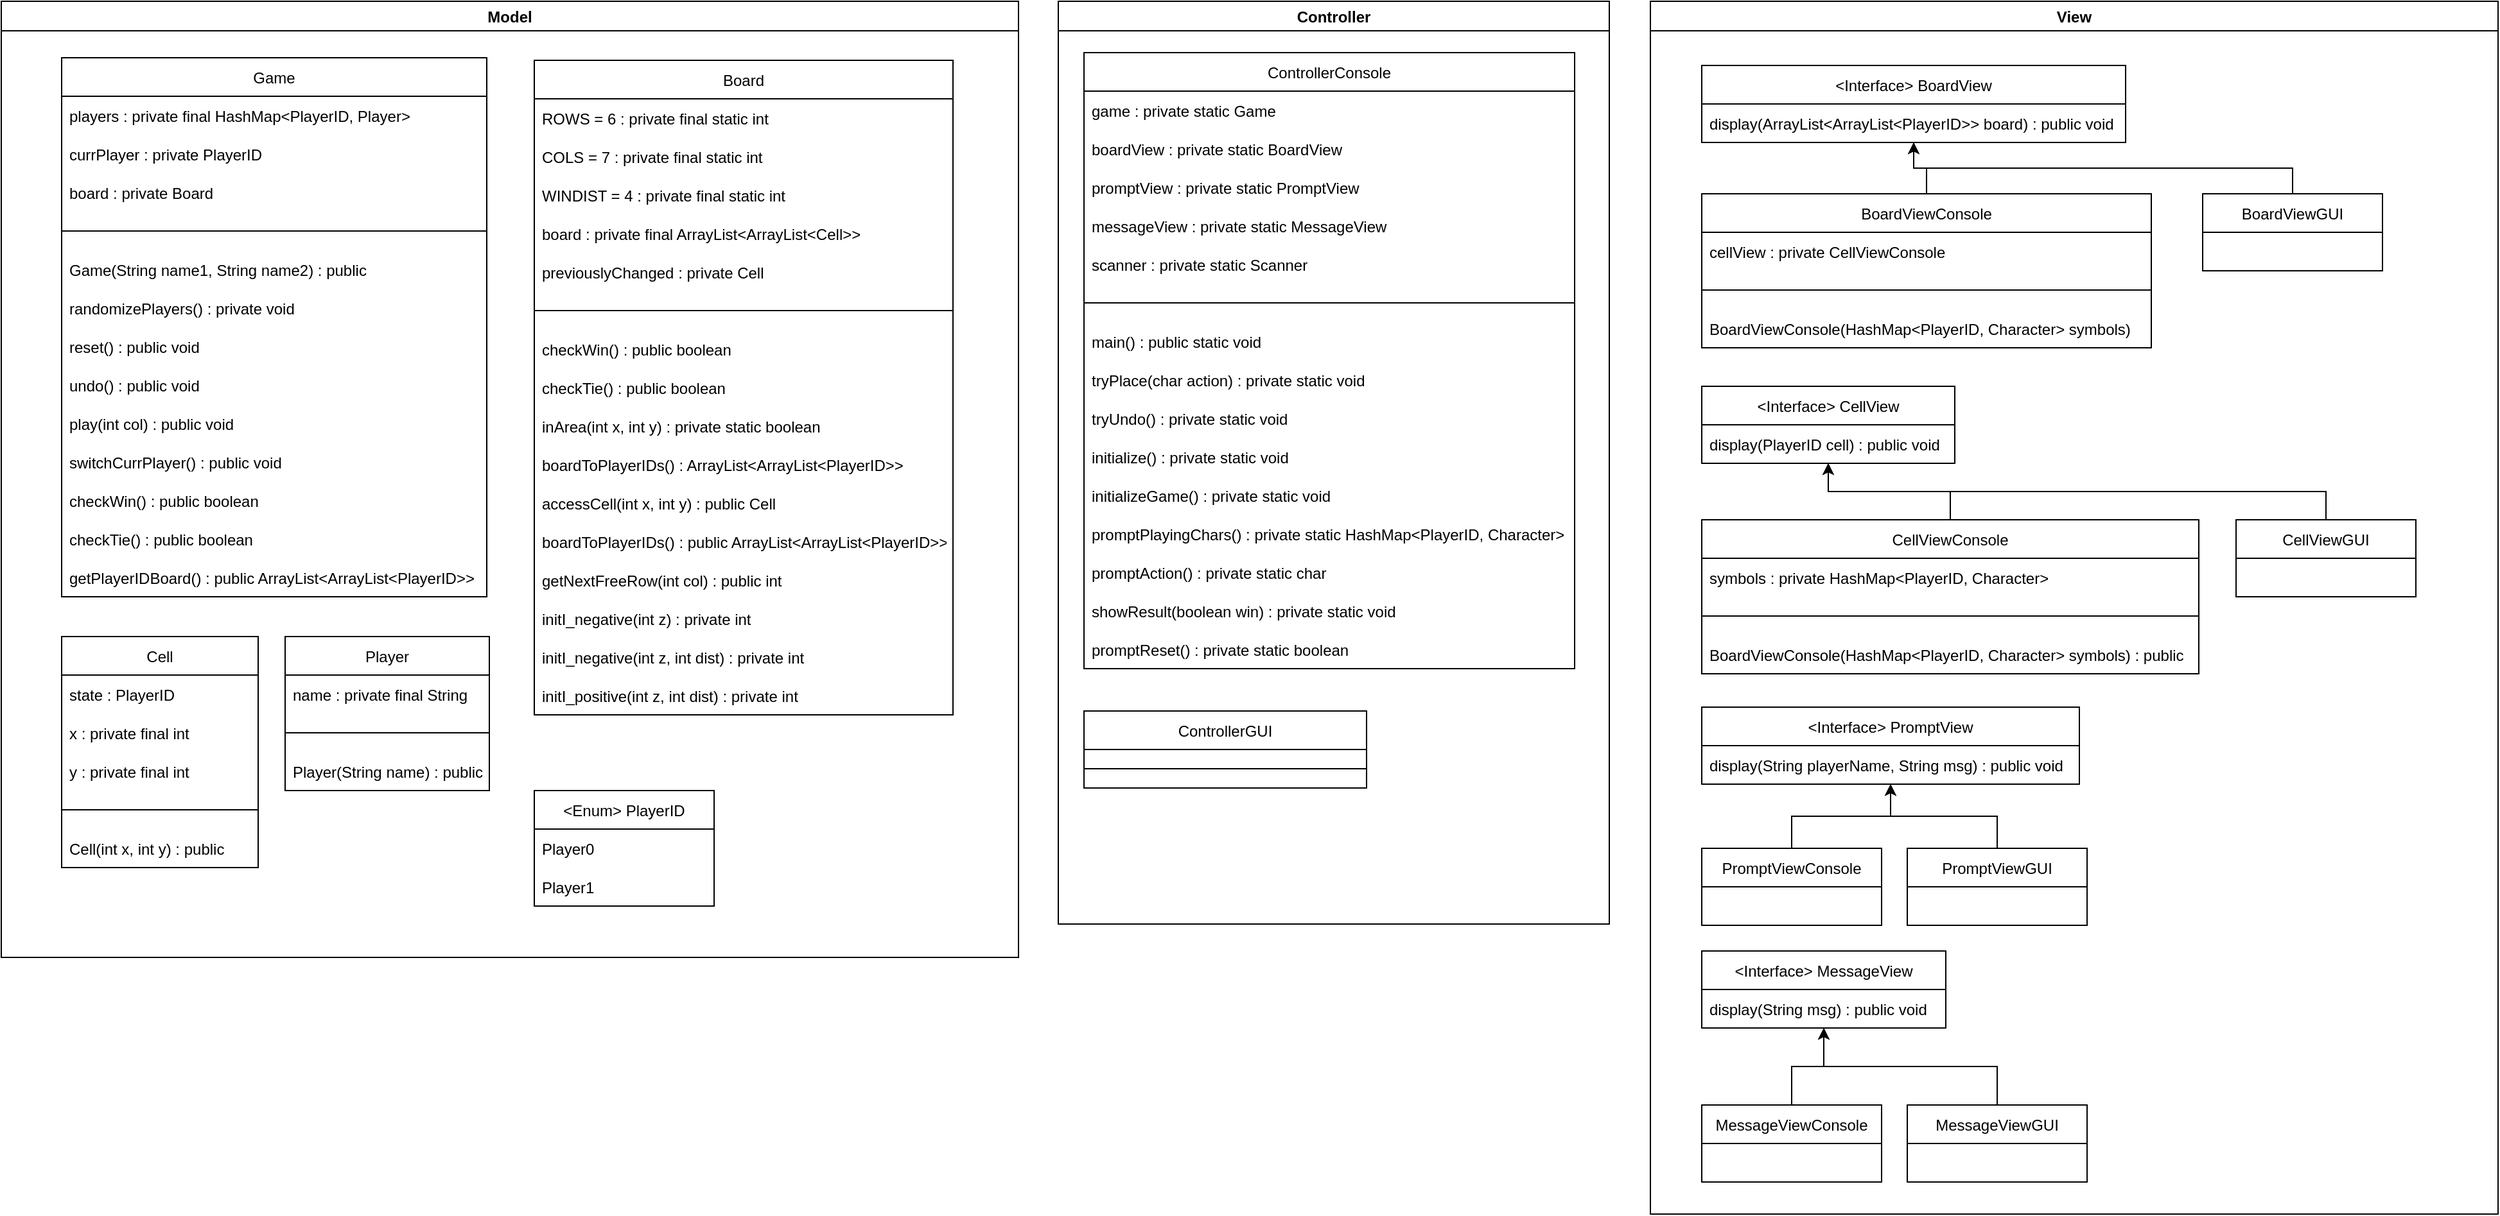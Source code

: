 <mxfile version="16.5.1" type="device"><diagram id="55qoOchoDbkKfNcyNs1X" name="Seite-1"><mxGraphModel dx="3189" dy="2529" grid="0" gridSize="10" guides="1" tooltips="1" connect="1" arrows="1" fold="1" page="1" pageScale="1" pageWidth="1169" pageHeight="827" math="0" shadow="0"><root><mxCell id="0"/><mxCell id="1" parent="0"/><mxCell id="ceudJ_1B5b3CFLrJIza5-86" value="Model" style="swimlane;" parent="1" vertex="1"><mxGeometry x="73" y="124" width="792" height="745" as="geometry"><mxRectangle x="20" y="20" width="70" height="23" as="alternateBounds"/></mxGeometry></mxCell><mxCell id="ceudJ_1B5b3CFLrJIza5-87" value="Player" style="swimlane;fontStyle=0;childLayout=stackLayout;horizontal=1;startSize=30;horizontalStack=0;resizeParent=1;resizeParentMax=0;resizeLast=0;collapsible=1;marginBottom=0;" parent="ceudJ_1B5b3CFLrJIza5-86" vertex="1"><mxGeometry x="221" y="495" width="159" height="120" as="geometry"/></mxCell><mxCell id="ceudJ_1B5b3CFLrJIza5-88" value="name : private final String" style="text;strokeColor=none;fillColor=none;align=left;verticalAlign=middle;spacingLeft=4;spacingRight=4;overflow=hidden;points=[[0,0.5],[1,0.5]];portConstraint=eastwest;rotatable=0;" parent="ceudJ_1B5b3CFLrJIza5-87" vertex="1"><mxGeometry y="30" width="159" height="30" as="geometry"/></mxCell><mxCell id="ceudJ_1B5b3CFLrJIza5-89" value="" style="endArrow=none;html=1;rounded=0;exitX=0;exitY=0.5;exitDx=0;exitDy=0;entryX=1;entryY=0.5;entryDx=0;entryDy=0;" parent="ceudJ_1B5b3CFLrJIza5-87" source="ceudJ_1B5b3CFLrJIza5-90" target="ceudJ_1B5b3CFLrJIza5-90" edge="1"><mxGeometry width="50" height="50" relative="1" as="geometry"><mxPoint x="40" y="-60" as="sourcePoint"/><mxPoint x="90" y="-110" as="targetPoint"/></mxGeometry></mxCell><mxCell id="ceudJ_1B5b3CFLrJIza5-90" value="   " style="text;strokeColor=none;fillColor=none;align=left;verticalAlign=middle;spacingLeft=4;spacingRight=4;overflow=hidden;points=[[0,0.5],[1,0.5]];portConstraint=eastwest;rotatable=0;" parent="ceudJ_1B5b3CFLrJIza5-87" vertex="1"><mxGeometry y="60" width="159" height="30" as="geometry"/></mxCell><mxCell id="9XoL0k8KjnPpFSTtQP65-4" value="Player(String name) : public" style="text;strokeColor=none;fillColor=none;align=left;verticalAlign=middle;spacingLeft=4;spacingRight=4;overflow=hidden;points=[[0,0.5],[1,0.5]];portConstraint=eastwest;rotatable=0;" parent="ceudJ_1B5b3CFLrJIza5-87" vertex="1"><mxGeometry y="90" width="159" height="30" as="geometry"/></mxCell><mxCell id="ceudJ_1B5b3CFLrJIza5-92" value="Cell" style="swimlane;fontStyle=0;childLayout=stackLayout;horizontal=1;startSize=30;horizontalStack=0;resizeParent=1;resizeParentMax=0;resizeLast=0;collapsible=1;marginBottom=0;" parent="ceudJ_1B5b3CFLrJIza5-86" vertex="1"><mxGeometry x="47" y="495" width="153" height="180" as="geometry"/></mxCell><mxCell id="ceudJ_1B5b3CFLrJIza5-93" value="state : PlayerID" style="text;strokeColor=none;fillColor=none;align=left;verticalAlign=middle;spacingLeft=4;spacingRight=4;overflow=hidden;points=[[0,0.5],[1,0.5]];portConstraint=eastwest;rotatable=0;" parent="ceudJ_1B5b3CFLrJIza5-92" vertex="1"><mxGeometry y="30" width="153" height="30" as="geometry"/></mxCell><mxCell id="9XoL0k8KjnPpFSTtQP65-5" value="x : private final int" style="text;strokeColor=none;fillColor=none;align=left;verticalAlign=middle;spacingLeft=4;spacingRight=4;overflow=hidden;points=[[0,0.5],[1,0.5]];portConstraint=eastwest;rotatable=0;" parent="ceudJ_1B5b3CFLrJIza5-92" vertex="1"><mxGeometry y="60" width="153" height="30" as="geometry"/></mxCell><mxCell id="9XoL0k8KjnPpFSTtQP65-6" value="y : private final int" style="text;strokeColor=none;fillColor=none;align=left;verticalAlign=middle;spacingLeft=4;spacingRight=4;overflow=hidden;points=[[0,0.5],[1,0.5]];portConstraint=eastwest;rotatable=0;" parent="ceudJ_1B5b3CFLrJIza5-92" vertex="1"><mxGeometry y="90" width="153" height="30" as="geometry"/></mxCell><mxCell id="ceudJ_1B5b3CFLrJIza5-94" value="   " style="text;strokeColor=none;fillColor=none;align=left;verticalAlign=middle;spacingLeft=4;spacingRight=4;overflow=hidden;points=[[0,0.5],[1,0.5]];portConstraint=eastwest;rotatable=0;" parent="ceudJ_1B5b3CFLrJIza5-92" vertex="1"><mxGeometry y="120" width="153" height="30" as="geometry"/></mxCell><mxCell id="ceudJ_1B5b3CFLrJIza5-96" value="" style="endArrow=none;html=1;rounded=0;exitX=0;exitY=0.5;exitDx=0;exitDy=0;entryX=1;entryY=0.5;entryDx=0;entryDy=0;" parent="ceudJ_1B5b3CFLrJIza5-92" source="ceudJ_1B5b3CFLrJIza5-94" target="ceudJ_1B5b3CFLrJIza5-94" edge="1"><mxGeometry width="50" height="50" relative="1" as="geometry"><mxPoint x="380" y="160" as="sourcePoint"/><mxPoint x="430" y="110" as="targetPoint"/></mxGeometry></mxCell><mxCell id="9XoL0k8KjnPpFSTtQP65-7" value="Cell(int x, int y) : public" style="text;strokeColor=none;fillColor=none;align=left;verticalAlign=middle;spacingLeft=4;spacingRight=4;overflow=hidden;points=[[0,0.5],[1,0.5]];portConstraint=eastwest;rotatable=0;" parent="ceudJ_1B5b3CFLrJIza5-92" vertex="1"><mxGeometry y="150" width="153" height="30" as="geometry"/></mxCell><mxCell id="ceudJ_1B5b3CFLrJIza5-111" value="&lt;Enum&gt; PlayerID" style="swimlane;fontStyle=0;childLayout=stackLayout;horizontal=1;startSize=30;horizontalStack=0;resizeParent=1;resizeParentMax=0;resizeLast=0;collapsible=1;marginBottom=0;" parent="ceudJ_1B5b3CFLrJIza5-86" vertex="1"><mxGeometry x="415" y="615" width="140" height="90" as="geometry"/></mxCell><mxCell id="ceudJ_1B5b3CFLrJIza5-112" value="Player0" style="text;strokeColor=none;fillColor=none;align=left;verticalAlign=middle;spacingLeft=4;spacingRight=4;overflow=hidden;points=[[0,0.5],[1,0.5]];portConstraint=eastwest;rotatable=0;" parent="ceudJ_1B5b3CFLrJIza5-111" vertex="1"><mxGeometry y="30" width="140" height="30" as="geometry"/></mxCell><mxCell id="ceudJ_1B5b3CFLrJIza5-113" value="Player1" style="text;strokeColor=none;fillColor=none;align=left;verticalAlign=middle;spacingLeft=4;spacingRight=4;overflow=hidden;points=[[0,0.5],[1,0.5]];portConstraint=eastwest;rotatable=0;" parent="ceudJ_1B5b3CFLrJIza5-111" vertex="1"><mxGeometry y="60" width="140" height="30" as="geometry"/></mxCell><mxCell id="ceudJ_1B5b3CFLrJIza5-114" value="Game" style="swimlane;fontStyle=0;childLayout=stackLayout;horizontal=1;startSize=30;horizontalStack=0;resizeParent=1;resizeParentMax=0;resizeLast=0;collapsible=1;marginBottom=0;" parent="ceudJ_1B5b3CFLrJIza5-86" vertex="1"><mxGeometry x="47" y="44" width="331" height="420" as="geometry"/></mxCell><mxCell id="ceudJ_1B5b3CFLrJIza5-115" value="players : private final HashMap&lt;PlayerID, Player&gt;" style="text;strokeColor=none;fillColor=none;align=left;verticalAlign=middle;spacingLeft=4;spacingRight=4;overflow=hidden;points=[[0,0.5],[1,0.5]];portConstraint=eastwest;rotatable=0;" parent="ceudJ_1B5b3CFLrJIza5-114" vertex="1"><mxGeometry y="30" width="331" height="30" as="geometry"/></mxCell><mxCell id="ceudJ_1B5b3CFLrJIza5-116" value="" style="endArrow=none;html=1;rounded=0;exitX=0;exitY=0.5;exitDx=0;exitDy=0;entryX=1;entryY=0.5;entryDx=0;entryDy=0;" parent="ceudJ_1B5b3CFLrJIza5-114" source="ceudJ_1B5b3CFLrJIza5-119" target="ceudJ_1B5b3CFLrJIza5-119" edge="1"><mxGeometry width="50" height="50" relative="1" as="geometry"><mxPoint x="-500" y="-95" as="sourcePoint"/><mxPoint x="-450" y="-145" as="targetPoint"/></mxGeometry></mxCell><mxCell id="ceudJ_1B5b3CFLrJIza5-117" value="currPlayer : private PlayerID" style="text;strokeColor=none;fillColor=none;align=left;verticalAlign=middle;spacingLeft=4;spacingRight=4;overflow=hidden;points=[[0,0.5],[1,0.5]];portConstraint=eastwest;rotatable=0;" parent="ceudJ_1B5b3CFLrJIza5-114" vertex="1"><mxGeometry y="60" width="331" height="30" as="geometry"/></mxCell><mxCell id="ceudJ_1B5b3CFLrJIza5-118" value="board : private Board" style="text;strokeColor=none;fillColor=none;align=left;verticalAlign=middle;spacingLeft=4;spacingRight=4;overflow=hidden;points=[[0,0.5],[1,0.5]];portConstraint=eastwest;rotatable=0;" parent="ceudJ_1B5b3CFLrJIza5-114" vertex="1"><mxGeometry y="90" width="331" height="30" as="geometry"/></mxCell><mxCell id="ceudJ_1B5b3CFLrJIza5-119" value="   " style="text;strokeColor=none;fillColor=none;align=left;verticalAlign=middle;spacingLeft=4;spacingRight=4;overflow=hidden;points=[[0,0.5],[1,0.5]];portConstraint=eastwest;rotatable=0;" parent="ceudJ_1B5b3CFLrJIza5-114" vertex="1"><mxGeometry y="120" width="331" height="30" as="geometry"/></mxCell><mxCell id="ceudJ_1B5b3CFLrJIza5-171" value="Game(String name1, String name2) : public" style="text;strokeColor=none;fillColor=none;align=left;verticalAlign=middle;spacingLeft=4;spacingRight=4;overflow=hidden;points=[[0,0.5],[1,0.5]];portConstraint=eastwest;rotatable=0;" parent="ceudJ_1B5b3CFLrJIza5-114" vertex="1"><mxGeometry y="150" width="331" height="30" as="geometry"/></mxCell><mxCell id="ceudJ_1B5b3CFLrJIza5-120" value="randomizePlayers() : private void" style="text;strokeColor=none;fillColor=none;align=left;verticalAlign=middle;spacingLeft=4;spacingRight=4;overflow=hidden;points=[[0,0.5],[1,0.5]];portConstraint=eastwest;rotatable=0;" parent="ceudJ_1B5b3CFLrJIza5-114" vertex="1"><mxGeometry y="180" width="331" height="30" as="geometry"/></mxCell><mxCell id="ceudJ_1B5b3CFLrJIza5-121" value="reset() : public void" style="text;strokeColor=none;fillColor=none;align=left;verticalAlign=middle;spacingLeft=4;spacingRight=4;overflow=hidden;points=[[0,0.5],[1,0.5]];portConstraint=eastwest;rotatable=0;" parent="ceudJ_1B5b3CFLrJIza5-114" vertex="1"><mxGeometry y="210" width="331" height="30" as="geometry"/></mxCell><mxCell id="ceudJ_1B5b3CFLrJIza5-122" value="undo() : public void" style="text;strokeColor=none;fillColor=none;align=left;verticalAlign=middle;spacingLeft=4;spacingRight=4;overflow=hidden;points=[[0,0.5],[1,0.5]];portConstraint=eastwest;rotatable=0;" parent="ceudJ_1B5b3CFLrJIza5-114" vertex="1"><mxGeometry y="240" width="331" height="30" as="geometry"/></mxCell><mxCell id="ceudJ_1B5b3CFLrJIza5-123" value="play(int col) : public void" style="text;strokeColor=none;fillColor=none;align=left;verticalAlign=middle;spacingLeft=4;spacingRight=4;overflow=hidden;points=[[0,0.5],[1,0.5]];portConstraint=eastwest;rotatable=0;" parent="ceudJ_1B5b3CFLrJIza5-114" vertex="1"><mxGeometry y="270" width="331" height="30" as="geometry"/></mxCell><mxCell id="ceudJ_1B5b3CFLrJIza5-124" value="switchCurrPlayer() : public void" style="text;strokeColor=none;fillColor=none;align=left;verticalAlign=middle;spacingLeft=4;spacingRight=4;overflow=hidden;points=[[0,0.5],[1,0.5]];portConstraint=eastwest;rotatable=0;" parent="ceudJ_1B5b3CFLrJIza5-114" vertex="1"><mxGeometry y="300" width="331" height="30" as="geometry"/></mxCell><mxCell id="9XoL0k8KjnPpFSTtQP65-1" value="checkWin() : public boolean" style="text;strokeColor=none;fillColor=none;align=left;verticalAlign=middle;spacingLeft=4;spacingRight=4;overflow=hidden;points=[[0,0.5],[1,0.5]];portConstraint=eastwest;rotatable=0;" parent="ceudJ_1B5b3CFLrJIza5-114" vertex="1"><mxGeometry y="330" width="331" height="30" as="geometry"/></mxCell><mxCell id="9XoL0k8KjnPpFSTtQP65-2" value="checkTie() : public boolean" style="text;strokeColor=none;fillColor=none;align=left;verticalAlign=middle;spacingLeft=4;spacingRight=4;overflow=hidden;points=[[0,0.5],[1,0.5]];portConstraint=eastwest;rotatable=0;" parent="ceudJ_1B5b3CFLrJIza5-114" vertex="1"><mxGeometry y="360" width="331" height="30" as="geometry"/></mxCell><mxCell id="9XoL0k8KjnPpFSTtQP65-3" value="getPlayerIDBoard() : public ArrayList&lt;ArrayList&lt;PlayerID&gt;&gt;" style="text;strokeColor=none;fillColor=none;align=left;verticalAlign=middle;spacingLeft=4;spacingRight=4;overflow=hidden;points=[[0,0.5],[1,0.5]];portConstraint=eastwest;rotatable=0;" parent="ceudJ_1B5b3CFLrJIza5-114" vertex="1"><mxGeometry y="390" width="331" height="30" as="geometry"/></mxCell><mxCell id="ceudJ_1B5b3CFLrJIza5-97" value="Board" style="swimlane;fontStyle=0;childLayout=stackLayout;horizontal=1;startSize=30;horizontalStack=0;resizeParent=1;resizeParentMax=0;resizeLast=0;collapsible=1;marginBottom=0;" parent="ceudJ_1B5b3CFLrJIza5-86" vertex="1"><mxGeometry x="415" y="46" width="326" height="510" as="geometry"/></mxCell><mxCell id="ceudJ_1B5b3CFLrJIza5-101" value="" style="endArrow=none;html=1;rounded=0;exitX=0;exitY=0.5;exitDx=0;exitDy=0;entryX=1;entryY=0.5;entryDx=0;entryDy=0;" parent="ceudJ_1B5b3CFLrJIza5-97" source="ceudJ_1B5b3CFLrJIza5-103" target="ceudJ_1B5b3CFLrJIza5-103" edge="1"><mxGeometry width="50" height="50" relative="1" as="geometry"><mxPoint x="90" y="-30" as="sourcePoint"/><mxPoint x="140" y="-80" as="targetPoint"/></mxGeometry></mxCell><mxCell id="ceudJ_1B5b3CFLrJIza5-99" value="ROWS = 6 : private final static int" style="text;strokeColor=none;fillColor=none;align=left;verticalAlign=middle;spacingLeft=4;spacingRight=4;overflow=hidden;points=[[0,0.5],[1,0.5]];portConstraint=eastwest;rotatable=0;" parent="ceudJ_1B5b3CFLrJIza5-97" vertex="1"><mxGeometry y="30" width="326" height="30" as="geometry"/></mxCell><mxCell id="ceudJ_1B5b3CFLrJIza5-100" value="COLS = 7 : private final static int" style="text;strokeColor=none;fillColor=none;align=left;verticalAlign=middle;spacingLeft=4;spacingRight=4;overflow=hidden;points=[[0,0.5],[1,0.5]];portConstraint=eastwest;rotatable=0;" parent="ceudJ_1B5b3CFLrJIza5-97" vertex="1"><mxGeometry y="60" width="326" height="30" as="geometry"/></mxCell><mxCell id="9XoL0k8KjnPpFSTtQP65-8" value="WINDIST = 4 : private final static int" style="text;strokeColor=none;fillColor=none;align=left;verticalAlign=middle;spacingLeft=4;spacingRight=4;overflow=hidden;points=[[0,0.5],[1,0.5]];portConstraint=eastwest;rotatable=0;" parent="ceudJ_1B5b3CFLrJIza5-97" vertex="1"><mxGeometry y="90" width="326" height="30" as="geometry"/></mxCell><mxCell id="ceudJ_1B5b3CFLrJIza5-98" value="board : private final ArrayList&lt;ArrayList&lt;Cell&gt;&gt;" style="text;strokeColor=none;fillColor=none;align=left;verticalAlign=middle;spacingLeft=4;spacingRight=4;overflow=hidden;points=[[0,0.5],[1,0.5]];portConstraint=eastwest;rotatable=0;" parent="ceudJ_1B5b3CFLrJIza5-97" vertex="1"><mxGeometry y="120" width="326" height="30" as="geometry"/></mxCell><mxCell id="ceudJ_1B5b3CFLrJIza5-102" value="previouslyChanged : private Cell" style="text;strokeColor=none;fillColor=none;align=left;verticalAlign=middle;spacingLeft=4;spacingRight=4;overflow=hidden;points=[[0,0.5],[1,0.5]];portConstraint=eastwest;rotatable=0;" parent="ceudJ_1B5b3CFLrJIza5-97" vertex="1"><mxGeometry y="150" width="326" height="30" as="geometry"/></mxCell><mxCell id="ceudJ_1B5b3CFLrJIza5-103" value="   " style="text;strokeColor=none;fillColor=none;align=left;verticalAlign=middle;spacingLeft=4;spacingRight=4;overflow=hidden;points=[[0,0.5],[1,0.5]];portConstraint=eastwest;rotatable=0;" parent="ceudJ_1B5b3CFLrJIza5-97" vertex="1"><mxGeometry y="180" width="326" height="30" as="geometry"/></mxCell><mxCell id="ceudJ_1B5b3CFLrJIza5-105" value="checkWin() : public boolean" style="text;strokeColor=none;fillColor=none;align=left;verticalAlign=middle;spacingLeft=4;spacingRight=4;overflow=hidden;points=[[0,0.5],[1,0.5]];portConstraint=eastwest;rotatable=0;" parent="ceudJ_1B5b3CFLrJIza5-97" vertex="1"><mxGeometry y="210" width="326" height="30" as="geometry"/></mxCell><mxCell id="ceudJ_1B5b3CFLrJIza5-106" value="checkTie() : public boolean" style="text;strokeColor=none;fillColor=none;align=left;verticalAlign=middle;spacingLeft=4;spacingRight=4;overflow=hidden;points=[[0,0.5],[1,0.5]];portConstraint=eastwest;rotatable=0;" parent="ceudJ_1B5b3CFLrJIza5-97" vertex="1"><mxGeometry y="240" width="326" height="30" as="geometry"/></mxCell><mxCell id="ceudJ_1B5b3CFLrJIza5-107" value="inArea(int x, int y) : private static boolean" style="text;strokeColor=none;fillColor=none;align=left;verticalAlign=middle;spacingLeft=4;spacingRight=4;overflow=hidden;points=[[0,0.5],[1,0.5]];portConstraint=eastwest;rotatable=0;" parent="ceudJ_1B5b3CFLrJIza5-97" vertex="1"><mxGeometry y="270" width="326" height="30" as="geometry"/></mxCell><mxCell id="ceudJ_1B5b3CFLrJIza5-108" value="boardToPlayerIDs() : ArrayList&lt;ArrayList&lt;PlayerID&gt;&gt;" style="text;strokeColor=none;fillColor=none;align=left;verticalAlign=middle;spacingLeft=4;spacingRight=4;overflow=hidden;points=[[0,0.5],[1,0.5]];portConstraint=eastwest;rotatable=0;" parent="ceudJ_1B5b3CFLrJIza5-97" vertex="1"><mxGeometry y="300" width="326" height="30" as="geometry"/></mxCell><mxCell id="ceudJ_1B5b3CFLrJIza5-110" value="accessCell(int x, int y) : public Cell" style="text;strokeColor=none;fillColor=none;align=left;verticalAlign=middle;spacingLeft=4;spacingRight=4;overflow=hidden;points=[[0,0.5],[1,0.5]];portConstraint=eastwest;rotatable=0;" parent="ceudJ_1B5b3CFLrJIza5-97" vertex="1"><mxGeometry y="330" width="326" height="30" as="geometry"/></mxCell><mxCell id="9XoL0k8KjnPpFSTtQP65-14" value="boardToPlayerIDs() : public ArrayList&lt;ArrayList&lt;PlayerID&gt;&gt;" style="text;strokeColor=none;fillColor=none;align=left;verticalAlign=middle;spacingLeft=4;spacingRight=4;overflow=hidden;points=[[0,0.5],[1,0.5]];portConstraint=eastwest;rotatable=0;" parent="ceudJ_1B5b3CFLrJIza5-97" vertex="1"><mxGeometry y="360" width="326" height="30" as="geometry"/></mxCell><mxCell id="9XoL0k8KjnPpFSTtQP65-15" value="getNextFreeRow(int col) : public int" style="text;strokeColor=none;fillColor=none;align=left;verticalAlign=middle;spacingLeft=4;spacingRight=4;overflow=hidden;points=[[0,0.5],[1,0.5]];portConstraint=eastwest;rotatable=0;" parent="ceudJ_1B5b3CFLrJIza5-97" vertex="1"><mxGeometry y="390" width="326" height="30" as="geometry"/></mxCell><mxCell id="9XoL0k8KjnPpFSTtQP65-13" value="initI_negative(int z) : private int" style="text;strokeColor=none;fillColor=none;align=left;verticalAlign=middle;spacingLeft=4;spacingRight=4;overflow=hidden;points=[[0,0.5],[1,0.5]];portConstraint=eastwest;rotatable=0;" parent="ceudJ_1B5b3CFLrJIza5-97" vertex="1"><mxGeometry y="420" width="326" height="30" as="geometry"/></mxCell><mxCell id="9XoL0k8KjnPpFSTtQP65-9" value="initI_negative(int z, int dist) : private int" style="text;strokeColor=none;fillColor=none;align=left;verticalAlign=middle;spacingLeft=4;spacingRight=4;overflow=hidden;points=[[0,0.5],[1,0.5]];portConstraint=eastwest;rotatable=0;" parent="ceudJ_1B5b3CFLrJIza5-97" vertex="1"><mxGeometry y="450" width="326" height="30" as="geometry"/></mxCell><mxCell id="9XoL0k8KjnPpFSTtQP65-11" value="initI_positive(int z, int dist) : private int" style="text;strokeColor=none;fillColor=none;align=left;verticalAlign=middle;spacingLeft=4;spacingRight=4;overflow=hidden;points=[[0,0.5],[1,0.5]];portConstraint=eastwest;rotatable=0;" parent="ceudJ_1B5b3CFLrJIza5-97" vertex="1"><mxGeometry y="480" width="326" height="30" as="geometry"/></mxCell><mxCell id="ceudJ_1B5b3CFLrJIza5-125" value="Controller" style="swimlane;" parent="1" vertex="1"><mxGeometry x="896" y="124" width="429" height="719" as="geometry"/></mxCell><mxCell id="ceudJ_1B5b3CFLrJIza5-126" value="ControllerConsole" style="swimlane;fontStyle=0;childLayout=stackLayout;horizontal=1;startSize=30;horizontalStack=0;resizeParent=1;resizeParentMax=0;resizeLast=0;collapsible=1;marginBottom=0;" parent="ceudJ_1B5b3CFLrJIza5-125" vertex="1"><mxGeometry x="20" y="40" width="382" height="480" as="geometry"/></mxCell><mxCell id="ceudJ_1B5b3CFLrJIza5-127" value="" style="endArrow=none;html=1;rounded=0;exitX=0;exitY=0.5;exitDx=0;exitDy=0;entryX=1;entryY=0.5;entryDx=0;entryDy=0;" parent="ceudJ_1B5b3CFLrJIza5-126" source="ceudJ_1B5b3CFLrJIza5-132" target="ceudJ_1B5b3CFLrJIza5-132" edge="1"><mxGeometry width="50" height="50" relative="1" as="geometry"><mxPoint x="60" y="-60" as="sourcePoint"/><mxPoint x="110" y="-110" as="targetPoint"/></mxGeometry></mxCell><mxCell id="ceudJ_1B5b3CFLrJIza5-128" value="game : private static Game" style="text;strokeColor=none;fillColor=none;align=left;verticalAlign=middle;spacingLeft=4;spacingRight=4;overflow=hidden;points=[[0,0.5],[1,0.5]];portConstraint=eastwest;rotatable=0;" parent="ceudJ_1B5b3CFLrJIza5-126" vertex="1"><mxGeometry y="30" width="382" height="30" as="geometry"/></mxCell><mxCell id="ceudJ_1B5b3CFLrJIza5-129" value="boardView : private static BoardView" style="text;strokeColor=none;fillColor=none;align=left;verticalAlign=middle;spacingLeft=4;spacingRight=4;overflow=hidden;points=[[0,0.5],[1,0.5]];portConstraint=eastwest;rotatable=0;" parent="ceudJ_1B5b3CFLrJIza5-126" vertex="1"><mxGeometry y="60" width="382" height="30" as="geometry"/></mxCell><mxCell id="ceudJ_1B5b3CFLrJIza5-130" value="promptView : private static PromptView" style="text;strokeColor=none;fillColor=none;align=left;verticalAlign=middle;spacingLeft=4;spacingRight=4;overflow=hidden;points=[[0,0.5],[1,0.5]];portConstraint=eastwest;rotatable=0;" parent="ceudJ_1B5b3CFLrJIza5-126" vertex="1"><mxGeometry y="90" width="382" height="30" as="geometry"/></mxCell><mxCell id="ceudJ_1B5b3CFLrJIza5-131" value="messageView : private static MessageView" style="text;strokeColor=none;fillColor=none;align=left;verticalAlign=middle;spacingLeft=4;spacingRight=4;overflow=hidden;points=[[0,0.5],[1,0.5]];portConstraint=eastwest;rotatable=0;" parent="ceudJ_1B5b3CFLrJIza5-126" vertex="1"><mxGeometry y="120" width="382" height="30" as="geometry"/></mxCell><mxCell id="9XoL0k8KjnPpFSTtQP65-17" value="scanner : private static Scanner" style="text;strokeColor=none;fillColor=none;align=left;verticalAlign=middle;spacingLeft=4;spacingRight=4;overflow=hidden;points=[[0,0.5],[1,0.5]];portConstraint=eastwest;rotatable=0;" parent="ceudJ_1B5b3CFLrJIza5-126" vertex="1"><mxGeometry y="150" width="382" height="30" as="geometry"/></mxCell><mxCell id="ceudJ_1B5b3CFLrJIza5-132" value="   " style="text;strokeColor=none;fillColor=none;align=left;verticalAlign=middle;spacingLeft=4;spacingRight=4;overflow=hidden;points=[[0,0.5],[1,0.5]];portConstraint=eastwest;rotatable=0;" parent="ceudJ_1B5b3CFLrJIza5-126" vertex="1"><mxGeometry y="180" width="382" height="30" as="geometry"/></mxCell><mxCell id="ceudJ_1B5b3CFLrJIza5-133" value="main() : public static void" style="text;strokeColor=none;fillColor=none;align=left;verticalAlign=middle;spacingLeft=4;spacingRight=4;overflow=hidden;points=[[0,0.5],[1,0.5]];portConstraint=eastwest;rotatable=0;" parent="ceudJ_1B5b3CFLrJIza5-126" vertex="1"><mxGeometry y="210" width="382" height="30" as="geometry"/></mxCell><mxCell id="ceudJ_1B5b3CFLrJIza5-134" value="tryPlace(char action) : private static void" style="text;strokeColor=none;fillColor=none;align=left;verticalAlign=middle;spacingLeft=4;spacingRight=4;overflow=hidden;points=[[0,0.5],[1,0.5]];portConstraint=eastwest;rotatable=0;" parent="ceudJ_1B5b3CFLrJIza5-126" vertex="1"><mxGeometry y="240" width="382" height="30" as="geometry"/></mxCell><mxCell id="_EsE68zA8O0jmxkOcJzm-2" value="tryUndo() : private static void" style="text;strokeColor=none;fillColor=none;align=left;verticalAlign=middle;spacingLeft=4;spacingRight=4;overflow=hidden;points=[[0,0.5],[1,0.5]];portConstraint=eastwest;rotatable=0;" vertex="1" parent="ceudJ_1B5b3CFLrJIza5-126"><mxGeometry y="270" width="382" height="30" as="geometry"/></mxCell><mxCell id="_EsE68zA8O0jmxkOcJzm-4" value="initialize() : private static void" style="text;strokeColor=none;fillColor=none;align=left;verticalAlign=middle;spacingLeft=4;spacingRight=4;overflow=hidden;points=[[0,0.5],[1,0.5]];portConstraint=eastwest;rotatable=0;" vertex="1" parent="ceudJ_1B5b3CFLrJIza5-126"><mxGeometry y="300" width="382" height="30" as="geometry"/></mxCell><mxCell id="_EsE68zA8O0jmxkOcJzm-3" value="initializeGame() : private static void" style="text;strokeColor=none;fillColor=none;align=left;verticalAlign=middle;spacingLeft=4;spacingRight=4;overflow=hidden;points=[[0,0.5],[1,0.5]];portConstraint=eastwest;rotatable=0;" vertex="1" parent="ceudJ_1B5b3CFLrJIza5-126"><mxGeometry y="330" width="382" height="30" as="geometry"/></mxCell><mxCell id="_EsE68zA8O0jmxkOcJzm-1" value="promptPlayingChars() : private static HashMap&lt;PlayerID, Character&gt;" style="text;strokeColor=none;fillColor=none;align=left;verticalAlign=middle;spacingLeft=4;spacingRight=4;overflow=hidden;points=[[0,0.5],[1,0.5]];portConstraint=eastwest;rotatable=0;" vertex="1" parent="ceudJ_1B5b3CFLrJIza5-126"><mxGeometry y="360" width="382" height="30" as="geometry"/></mxCell><mxCell id="_EsE68zA8O0jmxkOcJzm-5" value="promptAction() : private static char" style="text;strokeColor=none;fillColor=none;align=left;verticalAlign=middle;spacingLeft=4;spacingRight=4;overflow=hidden;points=[[0,0.5],[1,0.5]];portConstraint=eastwest;rotatable=0;" vertex="1" parent="ceudJ_1B5b3CFLrJIza5-126"><mxGeometry y="390" width="382" height="30" as="geometry"/></mxCell><mxCell id="_EsE68zA8O0jmxkOcJzm-6" value="showResult(boolean win) : private static void" style="text;strokeColor=none;fillColor=none;align=left;verticalAlign=middle;spacingLeft=4;spacingRight=4;overflow=hidden;points=[[0,0.5],[1,0.5]];portConstraint=eastwest;rotatable=0;" vertex="1" parent="ceudJ_1B5b3CFLrJIza5-126"><mxGeometry y="420" width="382" height="30" as="geometry"/></mxCell><mxCell id="_EsE68zA8O0jmxkOcJzm-7" value="promptReset() : private static boolean" style="text;strokeColor=none;fillColor=none;align=left;verticalAlign=middle;spacingLeft=4;spacingRight=4;overflow=hidden;points=[[0,0.5],[1,0.5]];portConstraint=eastwest;rotatable=0;" vertex="1" parent="ceudJ_1B5b3CFLrJIza5-126"><mxGeometry y="450" width="382" height="30" as="geometry"/></mxCell><mxCell id="ceudJ_1B5b3CFLrJIza5-135" value="ControllerGUI" style="swimlane;fontStyle=0;childLayout=stackLayout;horizontal=1;startSize=30;horizontalStack=0;resizeParent=1;resizeParentMax=0;resizeLast=0;collapsible=1;marginBottom=0;" parent="ceudJ_1B5b3CFLrJIza5-125" vertex="1"><mxGeometry x="20" y="553" width="220" height="60" as="geometry"/></mxCell><mxCell id="ceudJ_1B5b3CFLrJIza5-136" value=" " style="text;strokeColor=none;fillColor=none;align=left;verticalAlign=middle;spacingLeft=4;spacingRight=4;overflow=hidden;points=[[0,0.5],[1,0.5]];portConstraint=eastwest;rotatable=0;" parent="ceudJ_1B5b3CFLrJIza5-135" vertex="1"><mxGeometry y="30" width="220" height="30" as="geometry"/></mxCell><mxCell id="ceudJ_1B5b3CFLrJIza5-137" value="" style="endArrow=none;html=1;rounded=0;exitX=0;exitY=0.5;exitDx=0;exitDy=0;entryX=1;entryY=0.5;entryDx=0;entryDy=0;" parent="ceudJ_1B5b3CFLrJIza5-135" source="ceudJ_1B5b3CFLrJIza5-136" target="ceudJ_1B5b3CFLrJIza5-136" edge="1"><mxGeometry width="50" height="50" relative="1" as="geometry"><mxPoint x="90" y="100" as="sourcePoint"/><mxPoint x="140" y="50" as="targetPoint"/></mxGeometry></mxCell><mxCell id="ceudJ_1B5b3CFLrJIza5-138" value="View" style="swimlane;" parent="1" vertex="1"><mxGeometry x="1357" y="124" width="660" height="945" as="geometry"/></mxCell><mxCell id="ceudJ_1B5b3CFLrJIza5-139" value="&lt;Interface&gt; BoardView" style="swimlane;fontStyle=0;childLayout=stackLayout;horizontal=1;startSize=30;horizontalStack=0;resizeParent=1;resizeParentMax=0;resizeLast=0;collapsible=1;marginBottom=0;" parent="ceudJ_1B5b3CFLrJIza5-138" vertex="1"><mxGeometry x="40" y="50" width="330" height="60" as="geometry"/></mxCell><mxCell id="ceudJ_1B5b3CFLrJIza5-140" value="display(ArrayList&lt;ArrayList&lt;PlayerID&gt;&gt; board) : public void" style="text;strokeColor=none;fillColor=none;align=left;verticalAlign=middle;spacingLeft=4;spacingRight=4;overflow=hidden;points=[[0,0.5],[1,0.5]];portConstraint=eastwest;rotatable=0;" parent="ceudJ_1B5b3CFLrJIza5-139" vertex="1"><mxGeometry y="30" width="330" height="30" as="geometry"/></mxCell><mxCell id="ceudJ_1B5b3CFLrJIza5-141" style="edgeStyle=orthogonalEdgeStyle;rounded=0;orthogonalLoop=1;jettySize=auto;html=1;exitX=0.5;exitY=0;exitDx=0;exitDy=0;" parent="ceudJ_1B5b3CFLrJIza5-138" source="ceudJ_1B5b3CFLrJIza5-142" target="ceudJ_1B5b3CFLrJIza5-139" edge="1"><mxGeometry relative="1" as="geometry"/></mxCell><mxCell id="ceudJ_1B5b3CFLrJIza5-142" value="BoardViewGUI" style="swimlane;fontStyle=0;childLayout=stackLayout;horizontal=1;startSize=30;horizontalStack=0;resizeParent=1;resizeParentMax=0;resizeLast=0;collapsible=1;marginBottom=0;" parent="ceudJ_1B5b3CFLrJIza5-138" vertex="1"><mxGeometry x="430" y="150" width="140" height="60" as="geometry"/></mxCell><mxCell id="ceudJ_1B5b3CFLrJIza5-143" style="edgeStyle=orthogonalEdgeStyle;rounded=0;orthogonalLoop=1;jettySize=auto;html=1;exitX=0.5;exitY=0;exitDx=0;exitDy=0;" parent="ceudJ_1B5b3CFLrJIza5-138" source="ceudJ_1B5b3CFLrJIza5-144" target="ceudJ_1B5b3CFLrJIza5-139" edge="1"><mxGeometry relative="1" as="geometry"/></mxCell><mxCell id="ceudJ_1B5b3CFLrJIza5-144" value="BoardViewConsole" style="swimlane;fontStyle=0;childLayout=stackLayout;horizontal=1;startSize=30;horizontalStack=0;resizeParent=1;resizeParentMax=0;resizeLast=0;collapsible=1;marginBottom=0;" parent="ceudJ_1B5b3CFLrJIza5-138" vertex="1"><mxGeometry x="40" y="150" width="350" height="120" as="geometry"/></mxCell><mxCell id="ceudJ_1B5b3CFLrJIza5-145" value="cellView : private CellViewConsole" style="text;strokeColor=none;fillColor=none;align=left;verticalAlign=middle;spacingLeft=4;spacingRight=4;overflow=hidden;points=[[0,0.5],[1,0.5]];portConstraint=eastwest;rotatable=0;" parent="ceudJ_1B5b3CFLrJIza5-144" vertex="1"><mxGeometry y="30" width="350" height="30" as="geometry"/></mxCell><mxCell id="ceudJ_1B5b3CFLrJIza5-146" value="" style="endArrow=none;html=1;rounded=0;exitX=0;exitY=0.5;exitDx=0;exitDy=0;entryX=1;entryY=0.5;entryDx=0;entryDy=0;" parent="ceudJ_1B5b3CFLrJIza5-144" source="ceudJ_1B5b3CFLrJIza5-147" target="ceudJ_1B5b3CFLrJIza5-147" edge="1"><mxGeometry width="50" height="50" relative="1" as="geometry"><mxPoint x="110" y="-390" as="sourcePoint"/><mxPoint x="160" y="-440" as="targetPoint"/></mxGeometry></mxCell><mxCell id="ceudJ_1B5b3CFLrJIza5-147" value="   " style="text;strokeColor=none;fillColor=none;align=left;verticalAlign=middle;spacingLeft=4;spacingRight=4;overflow=hidden;points=[[0,0.5],[1,0.5]];portConstraint=eastwest;rotatable=0;" parent="ceudJ_1B5b3CFLrJIza5-144" vertex="1"><mxGeometry y="60" width="350" height="30" as="geometry"/></mxCell><mxCell id="ceudJ_1B5b3CFLrJIza5-148" value="BoardViewConsole(HashMap&lt;PlayerID, Character&gt; symbols)" style="text;strokeColor=none;fillColor=none;align=left;verticalAlign=middle;spacingLeft=4;spacingRight=4;overflow=hidden;points=[[0,0.5],[1,0.5]];portConstraint=eastwest;rotatable=0;" parent="ceudJ_1B5b3CFLrJIza5-144" vertex="1"><mxGeometry y="90" width="350" height="30" as="geometry"/></mxCell><mxCell id="ceudJ_1B5b3CFLrJIza5-149" value="&lt;Interface&gt; CellView" style="swimlane;fontStyle=0;childLayout=stackLayout;horizontal=1;startSize=30;horizontalStack=0;resizeParent=1;resizeParentMax=0;resizeLast=0;collapsible=1;marginBottom=0;" parent="ceudJ_1B5b3CFLrJIza5-138" vertex="1"><mxGeometry x="40" y="300" width="197" height="60" as="geometry"/></mxCell><mxCell id="ceudJ_1B5b3CFLrJIza5-150" value="display(PlayerID cell) : public void" style="text;strokeColor=none;fillColor=none;align=left;verticalAlign=middle;spacingLeft=4;spacingRight=4;overflow=hidden;points=[[0,0.5],[1,0.5]];portConstraint=eastwest;rotatable=0;" parent="ceudJ_1B5b3CFLrJIza5-149" vertex="1"><mxGeometry y="30" width="197" height="30" as="geometry"/></mxCell><mxCell id="ceudJ_1B5b3CFLrJIza5-151" style="edgeStyle=orthogonalEdgeStyle;rounded=0;orthogonalLoop=1;jettySize=auto;html=1;exitX=0.5;exitY=0;exitDx=0;exitDy=0;" parent="ceudJ_1B5b3CFLrJIza5-138" source="ceudJ_1B5b3CFLrJIza5-152" target="ceudJ_1B5b3CFLrJIza5-149" edge="1"><mxGeometry relative="1" as="geometry"/></mxCell><mxCell id="ceudJ_1B5b3CFLrJIza5-152" value="CellViewGUI" style="swimlane;fontStyle=0;childLayout=stackLayout;horizontal=1;startSize=30;horizontalStack=0;resizeParent=1;resizeParentMax=0;resizeLast=0;collapsible=1;marginBottom=0;" parent="ceudJ_1B5b3CFLrJIza5-138" vertex="1"><mxGeometry x="456" y="404" width="140" height="60" as="geometry"/></mxCell><mxCell id="ceudJ_1B5b3CFLrJIza5-153" style="edgeStyle=orthogonalEdgeStyle;rounded=0;orthogonalLoop=1;jettySize=auto;html=1;exitX=0.5;exitY=0;exitDx=0;exitDy=0;" parent="ceudJ_1B5b3CFLrJIza5-138" source="ceudJ_1B5b3CFLrJIza5-154" target="ceudJ_1B5b3CFLrJIza5-149" edge="1"><mxGeometry relative="1" as="geometry"/></mxCell><mxCell id="ceudJ_1B5b3CFLrJIza5-154" value="CellViewConsole" style="swimlane;fontStyle=0;childLayout=stackLayout;horizontal=1;startSize=30;horizontalStack=0;resizeParent=1;resizeParentMax=0;resizeLast=0;collapsible=1;marginBottom=0;" parent="ceudJ_1B5b3CFLrJIza5-138" vertex="1"><mxGeometry x="40" y="404" width="387" height="120" as="geometry"/></mxCell><mxCell id="ceudJ_1B5b3CFLrJIza5-155" value="symbols : private HashMap&lt;PlayerID, Character&gt;" style="text;strokeColor=none;fillColor=none;align=left;verticalAlign=middle;spacingLeft=4;spacingRight=4;overflow=hidden;points=[[0,0.5],[1,0.5]];portConstraint=eastwest;rotatable=0;" parent="ceudJ_1B5b3CFLrJIza5-154" vertex="1"><mxGeometry y="30" width="387" height="30" as="geometry"/></mxCell><mxCell id="9XoL0k8KjnPpFSTtQP65-18" value="   " style="text;strokeColor=none;fillColor=none;align=left;verticalAlign=middle;spacingLeft=4;spacingRight=4;overflow=hidden;points=[[0,0.5],[1,0.5]];portConstraint=eastwest;rotatable=0;" parent="ceudJ_1B5b3CFLrJIza5-154" vertex="1"><mxGeometry y="60" width="387" height="30" as="geometry"/></mxCell><mxCell id="ceudJ_1B5b3CFLrJIza5-158" value="BoardViewConsole(HashMap&lt;PlayerID, Character&gt; symbols) : public" style="text;strokeColor=none;fillColor=none;align=left;verticalAlign=middle;spacingLeft=4;spacingRight=4;overflow=hidden;points=[[0,0.5],[1,0.5]];portConstraint=eastwest;rotatable=0;" parent="ceudJ_1B5b3CFLrJIza5-154" vertex="1"><mxGeometry y="90" width="387" height="30" as="geometry"/></mxCell><mxCell id="9XoL0k8KjnPpFSTtQP65-19" value="" style="endArrow=none;html=1;rounded=0;exitX=0;exitY=0.5;exitDx=0;exitDy=0;entryX=1;entryY=0.5;entryDx=0;entryDy=0;" parent="ceudJ_1B5b3CFLrJIza5-154" source="9XoL0k8KjnPpFSTtQP65-18" target="9XoL0k8KjnPpFSTtQP65-18" edge="1"><mxGeometry width="50" height="50" relative="1" as="geometry"><mxPoint x="221.003" y="-61.997" as="sourcePoint"/><mxPoint x="271.003" y="-111.997" as="targetPoint"/></mxGeometry></mxCell><mxCell id="ceudJ_1B5b3CFLrJIza5-159" value="&lt;Interface&gt; PromptView" style="swimlane;fontStyle=0;childLayout=stackLayout;horizontal=1;startSize=30;horizontalStack=0;resizeParent=1;resizeParentMax=0;resizeLast=0;collapsible=1;marginBottom=0;" parent="ceudJ_1B5b3CFLrJIza5-138" vertex="1"><mxGeometry x="40" y="550" width="294" height="60" as="geometry"/></mxCell><mxCell id="ceudJ_1B5b3CFLrJIza5-160" value="display(String playerName, String msg) : public void" style="text;strokeColor=none;fillColor=none;align=left;verticalAlign=middle;spacingLeft=4;spacingRight=4;overflow=hidden;points=[[0,0.5],[1,0.5]];portConstraint=eastwest;rotatable=0;" parent="ceudJ_1B5b3CFLrJIza5-159" vertex="1"><mxGeometry y="30" width="294" height="30" as="geometry"/></mxCell><mxCell id="ceudJ_1B5b3CFLrJIza5-161" style="edgeStyle=orthogonalEdgeStyle;rounded=0;orthogonalLoop=1;jettySize=auto;html=1;exitX=0.5;exitY=0;exitDx=0;exitDy=0;" parent="ceudJ_1B5b3CFLrJIza5-138" source="ceudJ_1B5b3CFLrJIza5-162" target="ceudJ_1B5b3CFLrJIza5-159" edge="1"><mxGeometry relative="1" as="geometry"/></mxCell><mxCell id="ceudJ_1B5b3CFLrJIza5-162" value="PromptViewGUI" style="swimlane;fontStyle=0;childLayout=stackLayout;horizontal=1;startSize=30;horizontalStack=0;resizeParent=1;resizeParentMax=0;resizeLast=0;collapsible=1;marginBottom=0;" parent="ceudJ_1B5b3CFLrJIza5-138" vertex="1"><mxGeometry x="200" y="660" width="140" height="60" as="geometry"/></mxCell><mxCell id="ceudJ_1B5b3CFLrJIza5-163" style="edgeStyle=orthogonalEdgeStyle;rounded=0;orthogonalLoop=1;jettySize=auto;html=1;exitX=0.5;exitY=0;exitDx=0;exitDy=0;" parent="ceudJ_1B5b3CFLrJIza5-138" source="ceudJ_1B5b3CFLrJIza5-164" target="ceudJ_1B5b3CFLrJIza5-159" edge="1"><mxGeometry relative="1" as="geometry"/></mxCell><mxCell id="ceudJ_1B5b3CFLrJIza5-164" value="PromptViewConsole" style="swimlane;fontStyle=0;childLayout=stackLayout;horizontal=1;startSize=30;horizontalStack=0;resizeParent=1;resizeParentMax=0;resizeLast=0;collapsible=1;marginBottom=0;" parent="ceudJ_1B5b3CFLrJIza5-138" vertex="1"><mxGeometry x="40" y="660" width="140" height="60" as="geometry"/></mxCell><mxCell id="ceudJ_1B5b3CFLrJIza5-165" value="&lt;Interface&gt; MessageView" style="swimlane;fontStyle=0;childLayout=stackLayout;horizontal=1;startSize=30;horizontalStack=0;resizeParent=1;resizeParentMax=0;resizeLast=0;collapsible=1;marginBottom=0;" parent="ceudJ_1B5b3CFLrJIza5-138" vertex="1"><mxGeometry x="40" y="740" width="190" height="60" as="geometry"/></mxCell><mxCell id="ceudJ_1B5b3CFLrJIza5-166" value="display(String msg) : public void" style="text;strokeColor=none;fillColor=none;align=left;verticalAlign=middle;spacingLeft=4;spacingRight=4;overflow=hidden;points=[[0,0.5],[1,0.5]];portConstraint=eastwest;rotatable=0;" parent="ceudJ_1B5b3CFLrJIza5-165" vertex="1"><mxGeometry y="30" width="190" height="30" as="geometry"/></mxCell><mxCell id="ceudJ_1B5b3CFLrJIza5-167" style="edgeStyle=orthogonalEdgeStyle;rounded=0;orthogonalLoop=1;jettySize=auto;html=1;exitX=0.5;exitY=0;exitDx=0;exitDy=0;" parent="ceudJ_1B5b3CFLrJIza5-138" source="ceudJ_1B5b3CFLrJIza5-168" target="ceudJ_1B5b3CFLrJIza5-165" edge="1"><mxGeometry relative="1" as="geometry"/></mxCell><mxCell id="ceudJ_1B5b3CFLrJIza5-168" value="MessageViewGUI" style="swimlane;fontStyle=0;childLayout=stackLayout;horizontal=1;startSize=30;horizontalStack=0;resizeParent=1;resizeParentMax=0;resizeLast=0;collapsible=1;marginBottom=0;" parent="ceudJ_1B5b3CFLrJIza5-138" vertex="1"><mxGeometry x="200" y="860" width="140" height="60" as="geometry"/></mxCell><mxCell id="ceudJ_1B5b3CFLrJIza5-169" style="edgeStyle=orthogonalEdgeStyle;rounded=0;orthogonalLoop=1;jettySize=auto;html=1;exitX=0.5;exitY=0;exitDx=0;exitDy=0;" parent="ceudJ_1B5b3CFLrJIza5-138" source="ceudJ_1B5b3CFLrJIza5-170" target="ceudJ_1B5b3CFLrJIza5-165" edge="1"><mxGeometry relative="1" as="geometry"/></mxCell><mxCell id="ceudJ_1B5b3CFLrJIza5-170" value="MessageViewConsole" style="swimlane;fontStyle=0;childLayout=stackLayout;horizontal=1;startSize=30;horizontalStack=0;resizeParent=1;resizeParentMax=0;resizeLast=0;collapsible=1;marginBottom=0;" parent="ceudJ_1B5b3CFLrJIza5-138" vertex="1"><mxGeometry x="40" y="860" width="140" height="60" as="geometry"/></mxCell></root></mxGraphModel></diagram></mxfile>